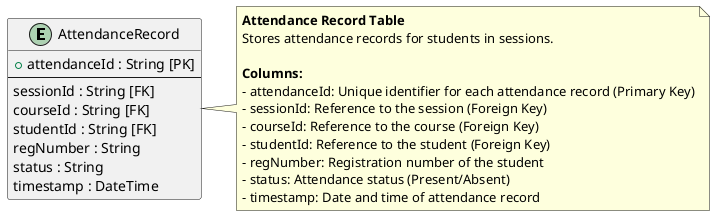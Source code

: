 @startuml
' Attendance Record Table Structure

skinparam entity {
  BackgroundColor #f06292
  BorderColor black
  FontColor black
}

entity "AttendanceRecord" as AttendanceRecord {
  + attendanceId : String [PK]
  --
  sessionId : String [FK]
  courseId : String [FK]
  studentId : String [FK]
  regNumber : String
  status : String
  timestamp : DateTime
}

note right of AttendanceRecord
  **Attendance Record Table**
  Stores attendance records for students in sessions.
  
  **Columns:**
  - attendanceId: Unique identifier for each attendance record (Primary Key)
  - sessionId: Reference to the session (Foreign Key)
  - courseId: Reference to the course (Foreign Key)
  - studentId: Reference to the student (Foreign Key)
  - regNumber: Registration number of the student
  - status: Attendance status (Present/Absent)
  - timestamp: Date and time of attendance record
end note

@enduml
